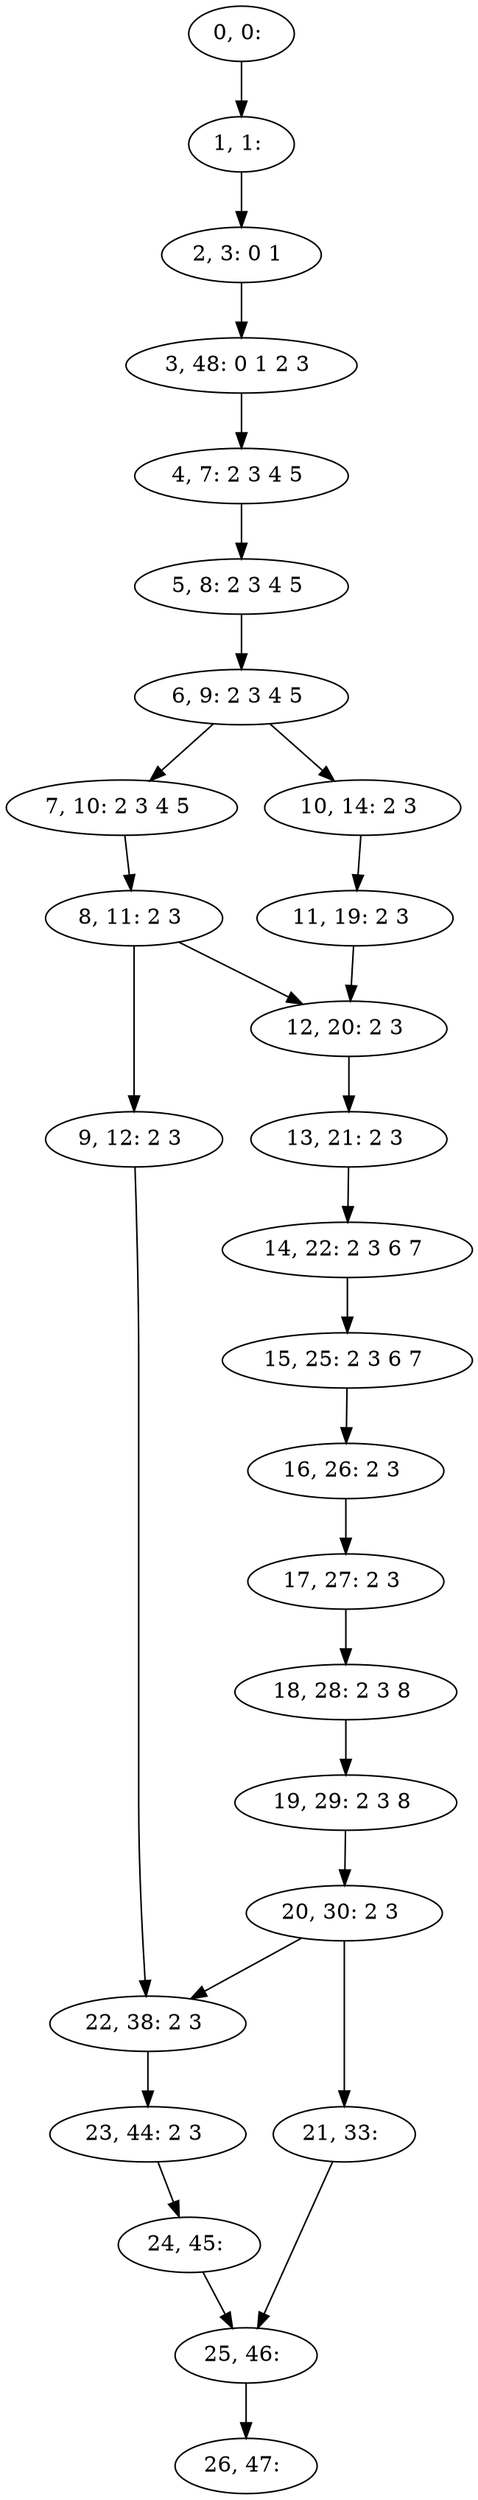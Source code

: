 digraph G {
0[label="0, 0: "];
1[label="1, 1: "];
2[label="2, 3: 0 1 "];
3[label="3, 48: 0 1 2 3 "];
4[label="4, 7: 2 3 4 5 "];
5[label="5, 8: 2 3 4 5 "];
6[label="6, 9: 2 3 4 5 "];
7[label="7, 10: 2 3 4 5 "];
8[label="8, 11: 2 3 "];
9[label="9, 12: 2 3 "];
10[label="10, 14: 2 3 "];
11[label="11, 19: 2 3 "];
12[label="12, 20: 2 3 "];
13[label="13, 21: 2 3 "];
14[label="14, 22: 2 3 6 7 "];
15[label="15, 25: 2 3 6 7 "];
16[label="16, 26: 2 3 "];
17[label="17, 27: 2 3 "];
18[label="18, 28: 2 3 8 "];
19[label="19, 29: 2 3 8 "];
20[label="20, 30: 2 3 "];
21[label="21, 33: "];
22[label="22, 38: 2 3 "];
23[label="23, 44: 2 3 "];
24[label="24, 45: "];
25[label="25, 46: "];
26[label="26, 47: "];
0->1 ;
1->2 ;
2->3 ;
3->4 ;
4->5 ;
5->6 ;
6->7 ;
6->10 ;
7->8 ;
8->9 ;
8->12 ;
9->22 ;
10->11 ;
11->12 ;
12->13 ;
13->14 ;
14->15 ;
15->16 ;
16->17 ;
17->18 ;
18->19 ;
19->20 ;
20->21 ;
20->22 ;
21->25 ;
22->23 ;
23->24 ;
24->25 ;
25->26 ;
}
